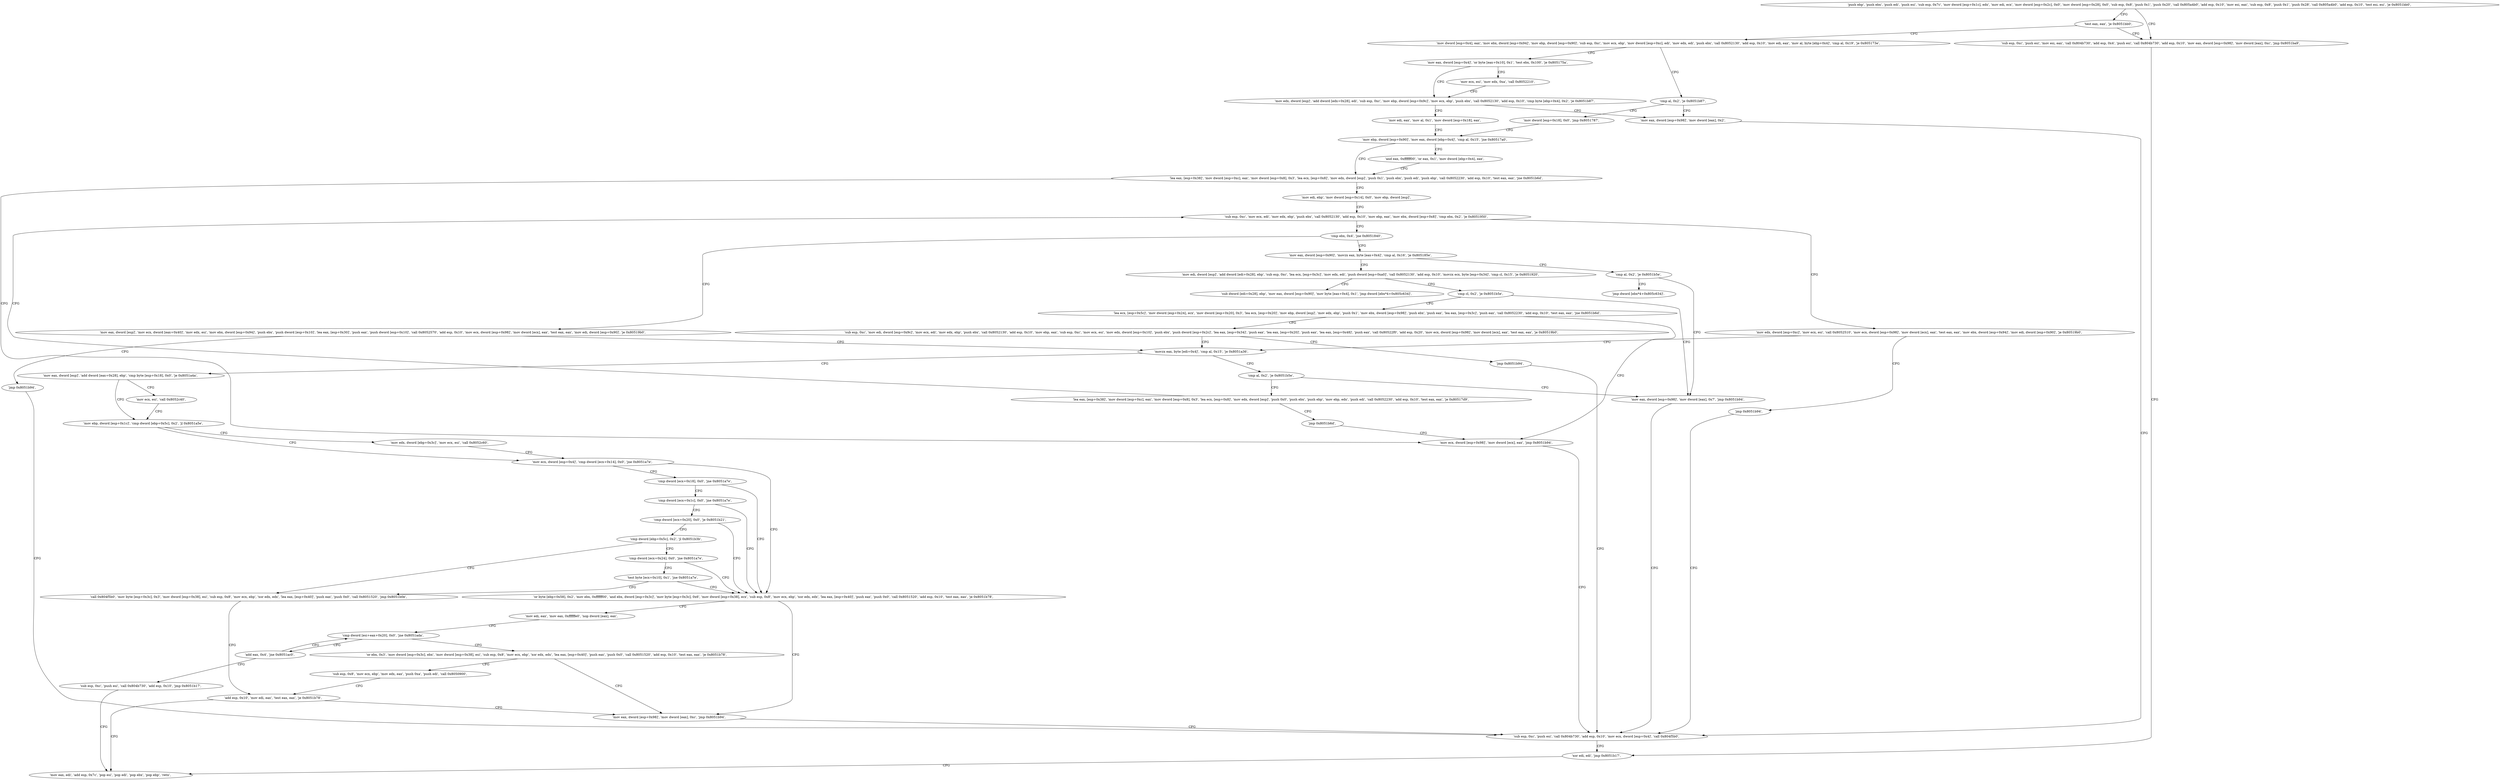digraph "func" {
"134551216" [label = "'push ebp', 'push ebx', 'push edi', 'push esi', 'sub esp, 0x7c', 'mov dword [esp+0x1c], edx', 'mov edi, ecx', 'mov dword [esp+0x2c], 0x0', 'mov dword [esp+0x28], 0x0', 'sub esp, 0x8', 'push 0x1', 'push 0x20', 'call 0x805a4b0', 'add esp, 0x10', 'mov esi, eax', 'sub esp, 0x8', 'push 0x1', 'push 0x28', 'call 0x805a4b0', 'add esp, 0x10', 'test esi, esi', 'je 0x8051bb0', " ]
"134552496" [label = "'sub esp, 0xc', 'push esi', 'mov esi, eax', 'call 0x804b730', 'add esp, 0x4', 'push esi', 'call 0x804b730', 'add esp, 0x10', 'mov eax, dword [esp+0x98]', 'mov dword [eax], 0xc', 'jmp 0x8051ba9', " ]
"134551285" [label = "'test eax, eax', 'je 0x8051bb0', " ]
"134552489" [label = "'xor edi, edi', 'jmp 0x8051b17', " ]
"134551293" [label = "'mov dword [esp+0x4], eax', 'mov ebx, dword [esp+0x94]', 'mov ebp, dword [esp+0x90]', 'sub esp, 0xc', 'mov ecx, ebp', 'mov dword [esp+0xc], edi', 'mov edx, edi', 'push ebx', 'call 0x8052130', 'add esp, 0x10', 'mov edi, eax', 'mov al, byte [ebp+0x4]', 'cmp al, 0x19', 'je 0x805173e', " ]
"134552343" [label = "'mov eax, edi', 'add esp, 0x7c', 'pop esi', 'pop edi', 'pop ebx', 'pop ebp', 'retn', " ]
"134551358" [label = "'mov eax, dword [esp+0x4]', 'or byte [eax+0x10], 0x1', 'test ebx, 0x100', 'je 0x805175a', " ]
"134551340" [label = "'cmp al, 0x2', 'je 0x8051b87', " ]
"134551386" [label = "'mov edx, dword [esp]', 'add dword [edx+0x28], edi', 'sub esp, 0xc', 'mov ebp, dword [esp+0x9c]', 'mov ecx, ebp', 'push ebx', 'call 0x8052130', 'add esp, 0x10', 'cmp byte [ebp+0x4], 0x2', 'je 0x8051b87', " ]
"134551374" [label = "'mov ecx, esi', 'mov edx, 0xa', 'call 0x8052210', " ]
"134552455" [label = "'mov eax, dword [esp+0x98]', 'mov dword [eax], 0x2', " ]
"134551348" [label = "'mov dword [esp+0x18], 0x0', 'jmp 0x8051787', " ]
"134551423" [label = "'mov edi, eax', 'mov al, 0x1', 'mov dword [esp+0x18], eax', " ]
"134552468" [label = "'sub esp, 0xc', 'push esi', 'call 0x804b730', 'add esp, 0x10', 'mov ecx, dword [esp+0x4]', 'call 0x804f5b0', " ]
"134551431" [label = "'mov ebp, dword [esp+0x90]', 'mov eax, dword [ebp+0x4]', 'cmp al, 0x15', 'jne 0x80517a0', " ]
"134551456" [label = "'lea eax, [esp+0x38]', 'mov dword [esp+0xc], eax', 'mov dword [esp+0x8], 0x3', 'lea ecx, [esp+0x8]', 'mov edx, dword [esp]', 'push 0x1', 'push ebx', 'push edi', 'push ebp', 'call 0x8052230', 'add esp, 0x10', 'test eax, eax', 'jne 0x8051b6d', " ]
"134551445" [label = "'and eax, 0xffffff00', 'or eax, 0x1', 'mov dword [ebp+0x4], eax', " ]
"134552429" [label = "'mov ecx, dword [esp+0x98]', 'mov dword [ecx], eax', 'jmp 0x8051b94', " ]
"134551500" [label = "'mov edi, ebp', 'mov dword [esp+0x14], 0x0', 'mov ebp, dword [esp]', " ]
"134551513" [label = "'sub esp, 0xc', 'mov ecx, edi', 'mov edx, ebp', 'push ebx', 'call 0x8052130', 'add esp, 0x10', 'mov ebp, eax', 'mov ebx, dword [esp+0x8]', 'cmp ebx, 0x2', 'je 0x8051950', " ]
"134551888" [label = "'mov edx, dword [esp+0xc]', 'mov ecx, esi', 'call 0x8052510', 'mov ecx, dword [esp+0x98]', 'mov dword [ecx], eax', 'test eax, eax', 'mov ebx, dword [esp+0x94]', 'mov edi, dword [esp+0x90]', 'je 0x80519b0', " ]
"134551984" [label = "'movzx eax, byte [edi+0x4]', 'cmp al, 0x15', 'je 0x8051a36', " ]
"134551926" [label = "'jmp 0x8051b94', " ]
"134551544" [label = "'cmp ebx, 0x4', 'jne 0x8051840', " ]
"134551616" [label = "'mov eax, dword [esp+0x90]', 'movzx eax, byte [eax+0x4]', 'cmp al, 0x16', 'je 0x805185e', " ]
"134551549" [label = "'mov eax, dword [esp]', 'mov ecx, dword [eax+0x40]', 'mov edx, esi', 'mov ebx, dword [esp+0x94]', 'push ebx', 'push dword [esp+0x10]', 'lea eax, [esp+0x30]', 'push eax', 'push dword [esp+0x10]', 'call 0x8052570', 'add esp, 0x10', 'mov ecx, dword [esp+0x98]', 'mov dword [ecx], eax', 'test eax, eax', 'mov edi, dword [esp+0x90]', 'je 0x80519b0', " ]
"134552118" [label = "'mov eax, dword [esp]', 'add dword [eax+0x28], ebp', 'cmp byte [esp+0x18], 0x0', 'je 0x8051a4a', " ]
"134551992" [label = "'cmp al, 0x2', 'je 0x8051b5e', " ]
"134551646" [label = "'mov edi, dword [esp]', 'add dword [edi+0x28], ebp', 'sub esp, 0xc', 'lea ecx, [esp+0x3c]', 'mov edx, edi', 'push dword [esp+0xa0]', 'call 0x8052130', 'add esp, 0x10', 'movzx ecx, byte [esp+0x34]', 'cmp cl, 0x15', 'je 0x8051920', " ]
"134551631" [label = "'cmp al, 0x2', 'je 0x8051b5e', " ]
"134551610" [label = "'jmp 0x8051b94', " ]
"134552138" [label = "'mov ebp, dword [esp+0x1c]', 'cmp dword [ebp+0x5c], 0x2', 'jl 0x8051a5e', " ]
"134552131" [label = "'mov ecx, esi', 'call 0x8052c40', " ]
"134552414" [label = "'mov eax, dword [esp+0x98]', 'mov dword [eax], 0x7', 'jmp 0x8051b94', " ]
"134552000" [label = "'lea eax, [esp+0x38]', 'mov dword [esp+0xc], eax', 'mov dword [esp+0x8], 0x3', 'lea ecx, [esp+0x8]', 'mov edx, dword [esp]', 'push 0x0', 'push ebx', 'push ebp', 'mov ebp, edx', 'push edi', 'call 0x8052230', 'add esp, 0x10', 'test eax, eax', 'je 0x80517d9', " ]
"134551840" [label = "'sub dword [edi+0x28], ebp', 'mov eax, dword [esp+0x90]', 'mov byte [eax+0x4], 0x1', 'jmp dword [ebx*4+0x805c634]', " ]
"134551690" [label = "'cmp cl, 0x2', 'je 0x8051b5e', " ]
"134551639" [label = "'jmp dword [ebx*4+0x805c634]', " ]
"134552158" [label = "'mov ecx, dword [esp+0x4]', 'cmp dword [ecx+0x14], 0x0', 'jne 0x8051a7e', " ]
"134552148" [label = "'mov edx, dword [ebp+0x3c]', 'mov ecx, esi', 'call 0x8052c60', " ]
"134552046" [label = "'jmp 0x8051b6d', " ]
"134551699" [label = "'lea ecx, [esp+0x5c]', 'mov dword [esp+0x24], ecx', 'mov dword [esp+0x20], 0x3', 'lea ecx, [esp+0x20]', 'mov ebp, dword [esp]', 'mov edx, ebp', 'push 0x1', 'mov ebx, dword [esp+0x98]', 'push ebx', 'push eax', 'lea eax, [esp+0x3c]', 'push eax', 'call 0x8052230', 'add esp, 0x10', 'test eax, eax', 'jne 0x8051b6d', " ]
"134552190" [label = "'or byte [ebp+0x58], 0x2', 'mov ebx, 0xffffff00', 'and ebx, dword [esp+0x3c]', 'mov byte [esp+0x3c], 0x6', 'mov dword [esp+0x38], ecx', 'sub esp, 0x8', 'mov ecx, ebp', 'xor edx, edx', 'lea eax, [esp+0x40]', 'push eax', 'push 0x0', 'call 0x8051520', 'add esp, 0x10', 'test eax, eax', 'je 0x8051b78', " ]
"134552168" [label = "'cmp dword [ecx+0x18], 0x0', 'jne 0x8051a7e', " ]
"134551756" [label = "'sub esp, 0xc', 'mov edi, dword [esp+0x9c]', 'mov ecx, edi', 'mov edx, ebp', 'push ebx', 'call 0x8052130', 'add esp, 0x10', 'mov ebp, eax', 'sub esp, 0xc', 'mov ecx, esi', 'mov edx, dword [esp+0x10]', 'push ebx', 'push dword [esp+0x2c]', 'lea eax, [esp+0x34]', 'push eax', 'lea eax, [esp+0x20]', 'push eax', 'lea eax, [esp+0x48]', 'push eax', 'call 0x80522f0', 'add esp, 0x20', 'mov ecx, dword [esp+0x98]', 'mov dword [ecx], eax', 'test eax, eax', 'je 0x80519b0', " ]
"134552440" [label = "'mov eax, dword [esp+0x98]', 'mov dword [eax], 0xc', 'jmp 0x8051b94', " ]
"134552242" [label = "'mov edi, eax', 'mov eax, 0xffffffe0', 'nop dword [eax], eax', " ]
"134552174" [label = "'cmp dword [ecx+0x1c], 0x0', 'jne 0x8051a7e', " ]
"134551835" [label = "'jmp 0x8051b94', " ]
"134552256" [label = "'cmp dword [esi+eax+0x20], 0x0', 'jne 0x8051ada', " ]
"134552180" [label = "'cmp dword [ecx+0x20], 0x0', 'je 0x8051b21', " ]
"134552282" [label = "'or ebx, 0x3', 'mov dword [esp+0x3c], ebx', 'mov dword [esp+0x38], esi', 'sub esp, 0x8', 'mov ecx, ebp', 'xor edx, edx', 'lea eax, [esp+0x40]', 'push eax', 'push 0x0', 'call 0x8051520', 'add esp, 0x10', 'test eax, eax', 'je 0x8051b78', " ]
"134552319" [label = "'sub esp, 0x8', 'mov ecx, ebp', 'mov edx, eax', 'push 0xa', 'push edi', 'call 0x8050900', " ]
"134552263" [label = "'add eax, 0x4', 'jne 0x8051ac0', " ]
"134552268" [label = "'sub esp, 0xc', 'push esi', 'call 0x804b730', 'add esp, 0x10', 'jmp 0x8051b17', " ]
"134552353" [label = "'cmp dword [ebp+0x5c], 0x2', 'jl 0x8051b3b', " ]
"134552334" [label = "'add esp, 0x10', 'mov edi, eax', 'test eax, eax', 'je 0x8051b78', " ]
"134552379" [label = "'call 0x804f5b0', 'mov byte [esp+0x3c], 0x3', 'mov dword [esp+0x38], esi', 'sub esp, 0x8', 'mov ecx, ebp', 'xor edx, edx', 'lea eax, [esp+0x40]', 'push eax', 'push 0x0', 'call 0x8051520', 'jmp 0x8051b0e', " ]
"134552359" [label = "'cmp dword [ecx+0x24], 0x0', 'jne 0x8051a7e', " ]
"134552369" [label = "'test byte [ecx+0x10], 0x1', 'jne 0x8051a7e', " ]
"134551216" -> "134552496" [ label = "CFG" ]
"134551216" -> "134551285" [ label = "CFG" ]
"134552496" -> "134552489" [ label = "CFG" ]
"134551285" -> "134552496" [ label = "CFG" ]
"134551285" -> "134551293" [ label = "CFG" ]
"134552489" -> "134552343" [ label = "CFG" ]
"134551293" -> "134551358" [ label = "CFG" ]
"134551293" -> "134551340" [ label = "CFG" ]
"134551358" -> "134551386" [ label = "CFG" ]
"134551358" -> "134551374" [ label = "CFG" ]
"134551340" -> "134552455" [ label = "CFG" ]
"134551340" -> "134551348" [ label = "CFG" ]
"134551386" -> "134552455" [ label = "CFG" ]
"134551386" -> "134551423" [ label = "CFG" ]
"134551374" -> "134551386" [ label = "CFG" ]
"134552455" -> "134552468" [ label = "CFG" ]
"134551348" -> "134551431" [ label = "CFG" ]
"134551423" -> "134551431" [ label = "CFG" ]
"134552468" -> "134552489" [ label = "CFG" ]
"134551431" -> "134551456" [ label = "CFG" ]
"134551431" -> "134551445" [ label = "CFG" ]
"134551456" -> "134552429" [ label = "CFG" ]
"134551456" -> "134551500" [ label = "CFG" ]
"134551445" -> "134551456" [ label = "CFG" ]
"134552429" -> "134552468" [ label = "CFG" ]
"134551500" -> "134551513" [ label = "CFG" ]
"134551513" -> "134551888" [ label = "CFG" ]
"134551513" -> "134551544" [ label = "CFG" ]
"134551888" -> "134551984" [ label = "CFG" ]
"134551888" -> "134551926" [ label = "CFG" ]
"134551984" -> "134552118" [ label = "CFG" ]
"134551984" -> "134551992" [ label = "CFG" ]
"134551926" -> "134552468" [ label = "CFG" ]
"134551544" -> "134551616" [ label = "CFG" ]
"134551544" -> "134551549" [ label = "CFG" ]
"134551616" -> "134551646" [ label = "CFG" ]
"134551616" -> "134551631" [ label = "CFG" ]
"134551549" -> "134551984" [ label = "CFG" ]
"134551549" -> "134551610" [ label = "CFG" ]
"134552118" -> "134552138" [ label = "CFG" ]
"134552118" -> "134552131" [ label = "CFG" ]
"134551992" -> "134552414" [ label = "CFG" ]
"134551992" -> "134552000" [ label = "CFG" ]
"134551646" -> "134551840" [ label = "CFG" ]
"134551646" -> "134551690" [ label = "CFG" ]
"134551631" -> "134552414" [ label = "CFG" ]
"134551631" -> "134551639" [ label = "CFG" ]
"134551610" -> "134552468" [ label = "CFG" ]
"134552138" -> "134552158" [ label = "CFG" ]
"134552138" -> "134552148" [ label = "CFG" ]
"134552131" -> "134552138" [ label = "CFG" ]
"134552414" -> "134552468" [ label = "CFG" ]
"134552000" -> "134551513" [ label = "CFG" ]
"134552000" -> "134552046" [ label = "CFG" ]
"134551690" -> "134552414" [ label = "CFG" ]
"134551690" -> "134551699" [ label = "CFG" ]
"134552158" -> "134552190" [ label = "CFG" ]
"134552158" -> "134552168" [ label = "CFG" ]
"134552148" -> "134552158" [ label = "CFG" ]
"134552046" -> "134552429" [ label = "CFG" ]
"134551699" -> "134552429" [ label = "CFG" ]
"134551699" -> "134551756" [ label = "CFG" ]
"134552190" -> "134552440" [ label = "CFG" ]
"134552190" -> "134552242" [ label = "CFG" ]
"134552168" -> "134552190" [ label = "CFG" ]
"134552168" -> "134552174" [ label = "CFG" ]
"134551756" -> "134551984" [ label = "CFG" ]
"134551756" -> "134551835" [ label = "CFG" ]
"134552440" -> "134552468" [ label = "CFG" ]
"134552242" -> "134552256" [ label = "CFG" ]
"134552174" -> "134552190" [ label = "CFG" ]
"134552174" -> "134552180" [ label = "CFG" ]
"134551835" -> "134552468" [ label = "CFG" ]
"134552256" -> "134552282" [ label = "CFG" ]
"134552256" -> "134552263" [ label = "CFG" ]
"134552180" -> "134552353" [ label = "CFG" ]
"134552180" -> "134552190" [ label = "CFG" ]
"134552282" -> "134552440" [ label = "CFG" ]
"134552282" -> "134552319" [ label = "CFG" ]
"134552319" -> "134552334" [ label = "CFG" ]
"134552263" -> "134552256" [ label = "CFG" ]
"134552263" -> "134552268" [ label = "CFG" ]
"134552268" -> "134552343" [ label = "CFG" ]
"134552353" -> "134552379" [ label = "CFG" ]
"134552353" -> "134552359" [ label = "CFG" ]
"134552334" -> "134552440" [ label = "CFG" ]
"134552334" -> "134552343" [ label = "CFG" ]
"134552379" -> "134552334" [ label = "CFG" ]
"134552359" -> "134552190" [ label = "CFG" ]
"134552359" -> "134552369" [ label = "CFG" ]
"134552369" -> "134552190" [ label = "CFG" ]
"134552369" -> "134552379" [ label = "CFG" ]
}
